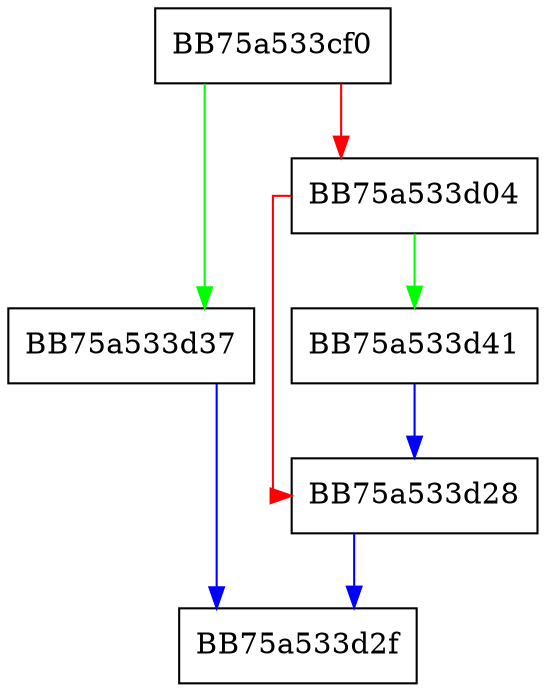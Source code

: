 digraph Read {
  node [shape="box"];
  graph [splines=ortho];
  BB75a533cf0 -> BB75a533d37 [color="green"];
  BB75a533cf0 -> BB75a533d04 [color="red"];
  BB75a533d04 -> BB75a533d41 [color="green"];
  BB75a533d04 -> BB75a533d28 [color="red"];
  BB75a533d28 -> BB75a533d2f [color="blue"];
  BB75a533d37 -> BB75a533d2f [color="blue"];
  BB75a533d41 -> BB75a533d28 [color="blue"];
}